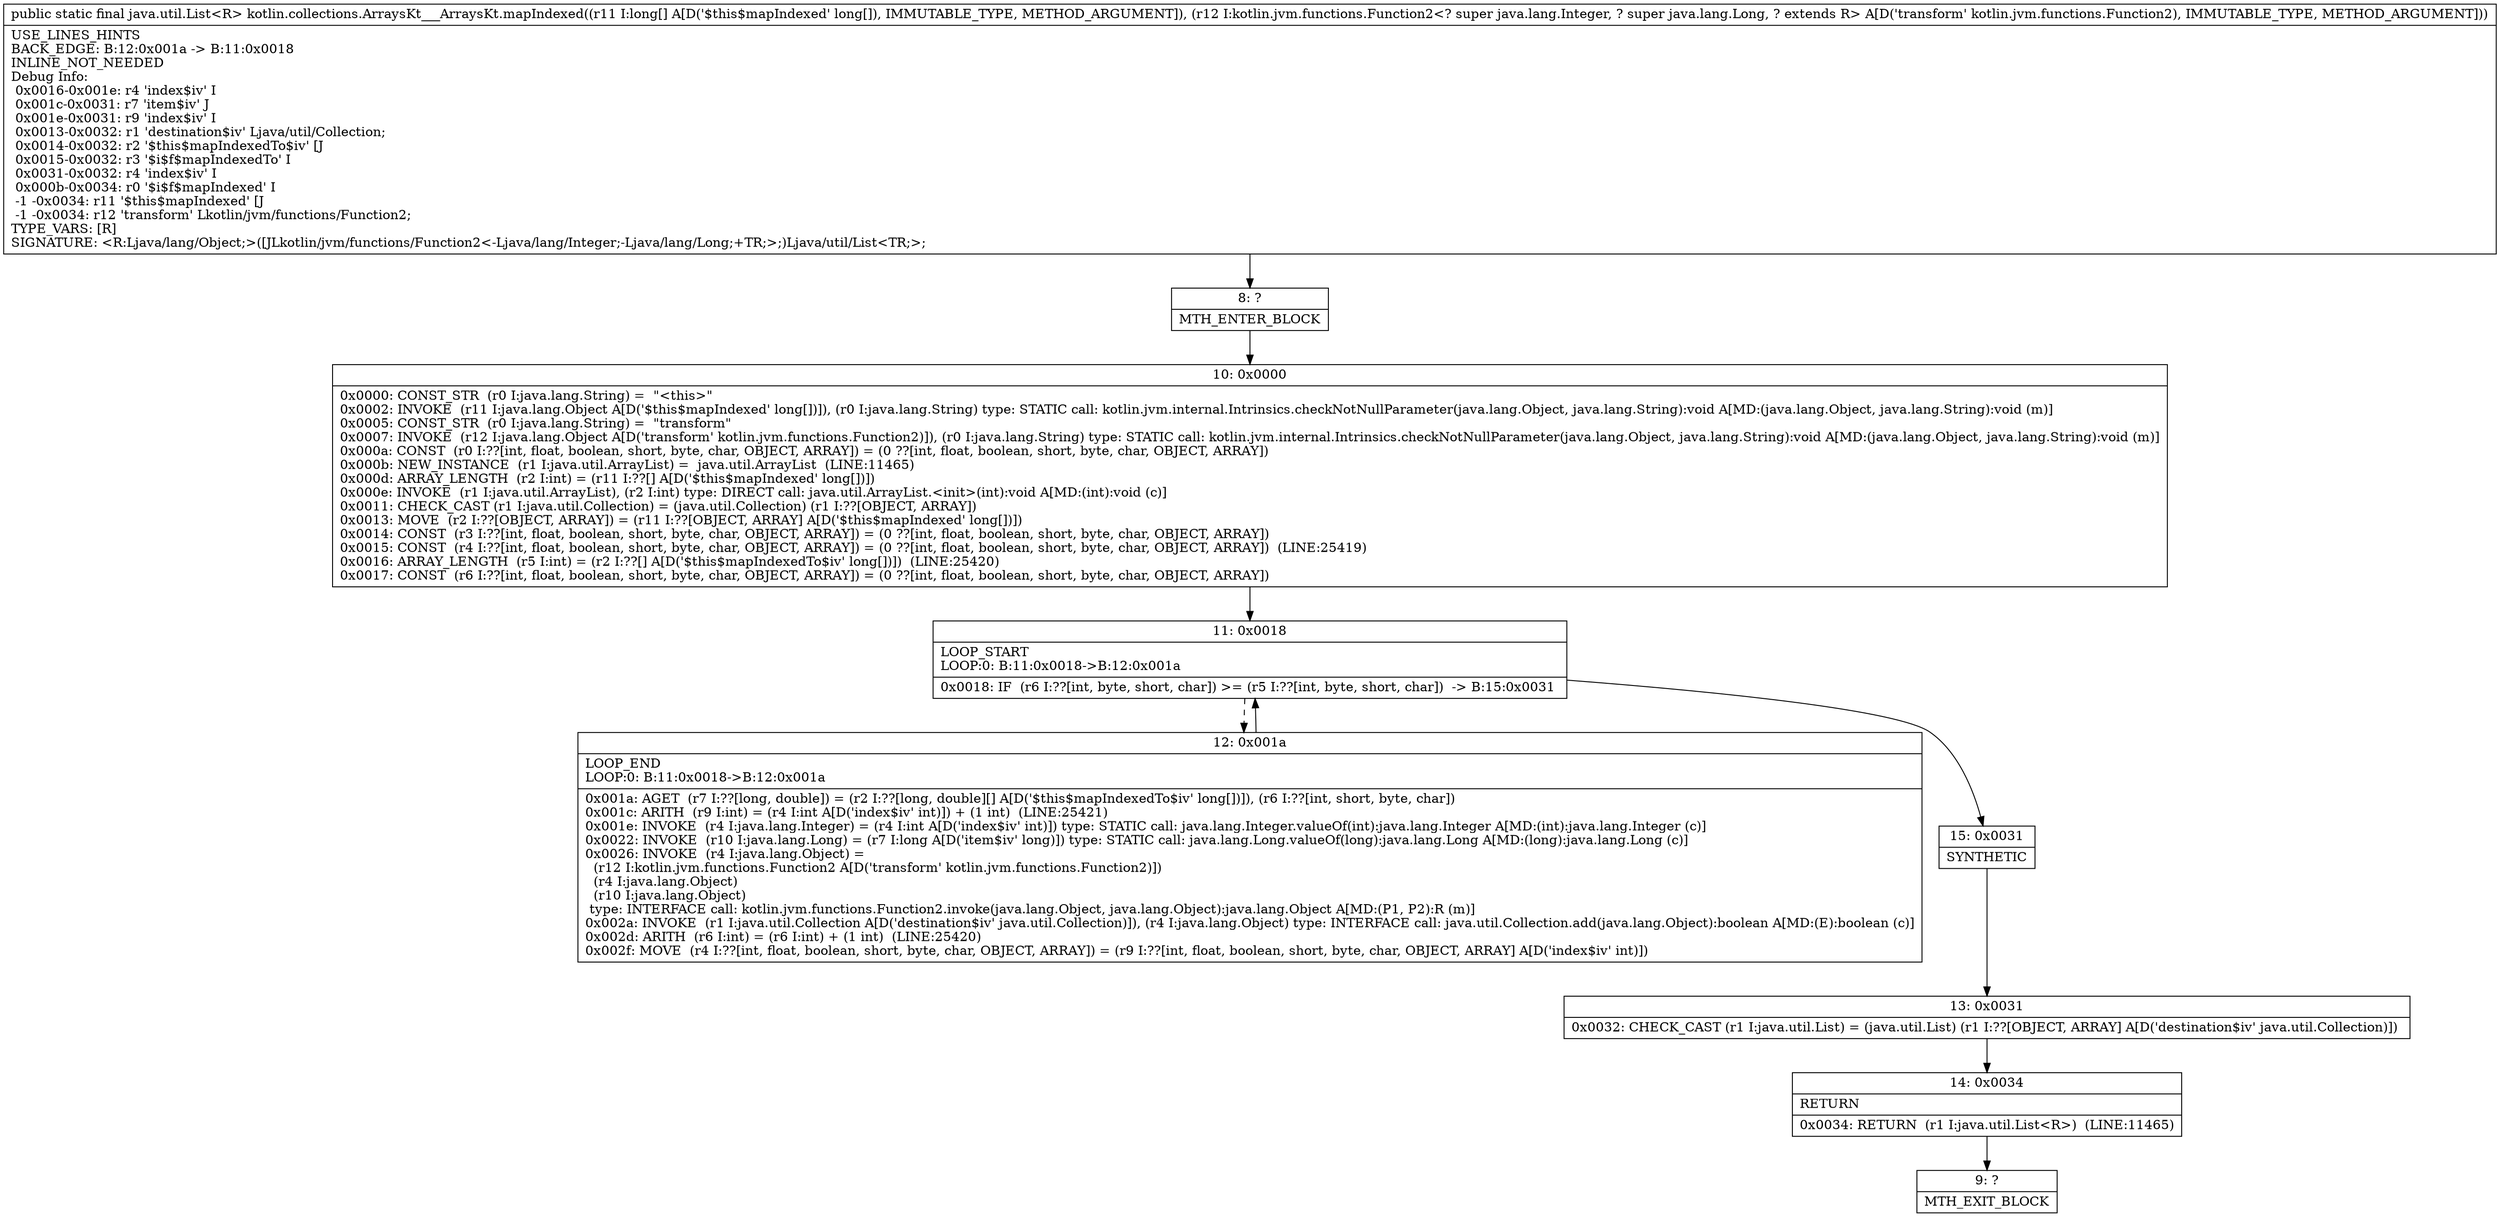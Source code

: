 digraph "CFG forkotlin.collections.ArraysKt___ArraysKt.mapIndexed([JLkotlin\/jvm\/functions\/Function2;)Ljava\/util\/List;" {
Node_8 [shape=record,label="{8\:\ ?|MTH_ENTER_BLOCK\l}"];
Node_10 [shape=record,label="{10\:\ 0x0000|0x0000: CONST_STR  (r0 I:java.lang.String) =  \"\<this\>\" \l0x0002: INVOKE  (r11 I:java.lang.Object A[D('$this$mapIndexed' long[])]), (r0 I:java.lang.String) type: STATIC call: kotlin.jvm.internal.Intrinsics.checkNotNullParameter(java.lang.Object, java.lang.String):void A[MD:(java.lang.Object, java.lang.String):void (m)]\l0x0005: CONST_STR  (r0 I:java.lang.String) =  \"transform\" \l0x0007: INVOKE  (r12 I:java.lang.Object A[D('transform' kotlin.jvm.functions.Function2)]), (r0 I:java.lang.String) type: STATIC call: kotlin.jvm.internal.Intrinsics.checkNotNullParameter(java.lang.Object, java.lang.String):void A[MD:(java.lang.Object, java.lang.String):void (m)]\l0x000a: CONST  (r0 I:??[int, float, boolean, short, byte, char, OBJECT, ARRAY]) = (0 ??[int, float, boolean, short, byte, char, OBJECT, ARRAY]) \l0x000b: NEW_INSTANCE  (r1 I:java.util.ArrayList) =  java.util.ArrayList  (LINE:11465)\l0x000d: ARRAY_LENGTH  (r2 I:int) = (r11 I:??[] A[D('$this$mapIndexed' long[])]) \l0x000e: INVOKE  (r1 I:java.util.ArrayList), (r2 I:int) type: DIRECT call: java.util.ArrayList.\<init\>(int):void A[MD:(int):void (c)]\l0x0011: CHECK_CAST (r1 I:java.util.Collection) = (java.util.Collection) (r1 I:??[OBJECT, ARRAY]) \l0x0013: MOVE  (r2 I:??[OBJECT, ARRAY]) = (r11 I:??[OBJECT, ARRAY] A[D('$this$mapIndexed' long[])]) \l0x0014: CONST  (r3 I:??[int, float, boolean, short, byte, char, OBJECT, ARRAY]) = (0 ??[int, float, boolean, short, byte, char, OBJECT, ARRAY]) \l0x0015: CONST  (r4 I:??[int, float, boolean, short, byte, char, OBJECT, ARRAY]) = (0 ??[int, float, boolean, short, byte, char, OBJECT, ARRAY])  (LINE:25419)\l0x0016: ARRAY_LENGTH  (r5 I:int) = (r2 I:??[] A[D('$this$mapIndexedTo$iv' long[])])  (LINE:25420)\l0x0017: CONST  (r6 I:??[int, float, boolean, short, byte, char, OBJECT, ARRAY]) = (0 ??[int, float, boolean, short, byte, char, OBJECT, ARRAY]) \l}"];
Node_11 [shape=record,label="{11\:\ 0x0018|LOOP_START\lLOOP:0: B:11:0x0018\-\>B:12:0x001a\l|0x0018: IF  (r6 I:??[int, byte, short, char]) \>= (r5 I:??[int, byte, short, char])  \-\> B:15:0x0031 \l}"];
Node_12 [shape=record,label="{12\:\ 0x001a|LOOP_END\lLOOP:0: B:11:0x0018\-\>B:12:0x001a\l|0x001a: AGET  (r7 I:??[long, double]) = (r2 I:??[long, double][] A[D('$this$mapIndexedTo$iv' long[])]), (r6 I:??[int, short, byte, char]) \l0x001c: ARITH  (r9 I:int) = (r4 I:int A[D('index$iv' int)]) + (1 int)  (LINE:25421)\l0x001e: INVOKE  (r4 I:java.lang.Integer) = (r4 I:int A[D('index$iv' int)]) type: STATIC call: java.lang.Integer.valueOf(int):java.lang.Integer A[MD:(int):java.lang.Integer (c)]\l0x0022: INVOKE  (r10 I:java.lang.Long) = (r7 I:long A[D('item$iv' long)]) type: STATIC call: java.lang.Long.valueOf(long):java.lang.Long A[MD:(long):java.lang.Long (c)]\l0x0026: INVOKE  (r4 I:java.lang.Object) = \l  (r12 I:kotlin.jvm.functions.Function2 A[D('transform' kotlin.jvm.functions.Function2)])\l  (r4 I:java.lang.Object)\l  (r10 I:java.lang.Object)\l type: INTERFACE call: kotlin.jvm.functions.Function2.invoke(java.lang.Object, java.lang.Object):java.lang.Object A[MD:(P1, P2):R (m)]\l0x002a: INVOKE  (r1 I:java.util.Collection A[D('destination$iv' java.util.Collection)]), (r4 I:java.lang.Object) type: INTERFACE call: java.util.Collection.add(java.lang.Object):boolean A[MD:(E):boolean (c)]\l0x002d: ARITH  (r6 I:int) = (r6 I:int) + (1 int)  (LINE:25420)\l0x002f: MOVE  (r4 I:??[int, float, boolean, short, byte, char, OBJECT, ARRAY]) = (r9 I:??[int, float, boolean, short, byte, char, OBJECT, ARRAY] A[D('index$iv' int)]) \l}"];
Node_15 [shape=record,label="{15\:\ 0x0031|SYNTHETIC\l}"];
Node_13 [shape=record,label="{13\:\ 0x0031|0x0032: CHECK_CAST (r1 I:java.util.List) = (java.util.List) (r1 I:??[OBJECT, ARRAY] A[D('destination$iv' java.util.Collection)]) \l}"];
Node_14 [shape=record,label="{14\:\ 0x0034|RETURN\l|0x0034: RETURN  (r1 I:java.util.List\<R\>)  (LINE:11465)\l}"];
Node_9 [shape=record,label="{9\:\ ?|MTH_EXIT_BLOCK\l}"];
MethodNode[shape=record,label="{public static final java.util.List\<R\> kotlin.collections.ArraysKt___ArraysKt.mapIndexed((r11 I:long[] A[D('$this$mapIndexed' long[]), IMMUTABLE_TYPE, METHOD_ARGUMENT]), (r12 I:kotlin.jvm.functions.Function2\<? super java.lang.Integer, ? super java.lang.Long, ? extends R\> A[D('transform' kotlin.jvm.functions.Function2), IMMUTABLE_TYPE, METHOD_ARGUMENT]))  | USE_LINES_HINTS\lBACK_EDGE: B:12:0x001a \-\> B:11:0x0018\lINLINE_NOT_NEEDED\lDebug Info:\l  0x0016\-0x001e: r4 'index$iv' I\l  0x001c\-0x0031: r7 'item$iv' J\l  0x001e\-0x0031: r9 'index$iv' I\l  0x0013\-0x0032: r1 'destination$iv' Ljava\/util\/Collection;\l  0x0014\-0x0032: r2 '$this$mapIndexedTo$iv' [J\l  0x0015\-0x0032: r3 '$i$f$mapIndexedTo' I\l  0x0031\-0x0032: r4 'index$iv' I\l  0x000b\-0x0034: r0 '$i$f$mapIndexed' I\l  \-1 \-0x0034: r11 '$this$mapIndexed' [J\l  \-1 \-0x0034: r12 'transform' Lkotlin\/jvm\/functions\/Function2;\lTYPE_VARS: [R]\lSIGNATURE: \<R:Ljava\/lang\/Object;\>([JLkotlin\/jvm\/functions\/Function2\<\-Ljava\/lang\/Integer;\-Ljava\/lang\/Long;+TR;\>;)Ljava\/util\/List\<TR;\>;\l}"];
MethodNode -> Node_8;Node_8 -> Node_10;
Node_10 -> Node_11;
Node_11 -> Node_12[style=dashed];
Node_11 -> Node_15;
Node_12 -> Node_11;
Node_15 -> Node_13;
Node_13 -> Node_14;
Node_14 -> Node_9;
}

